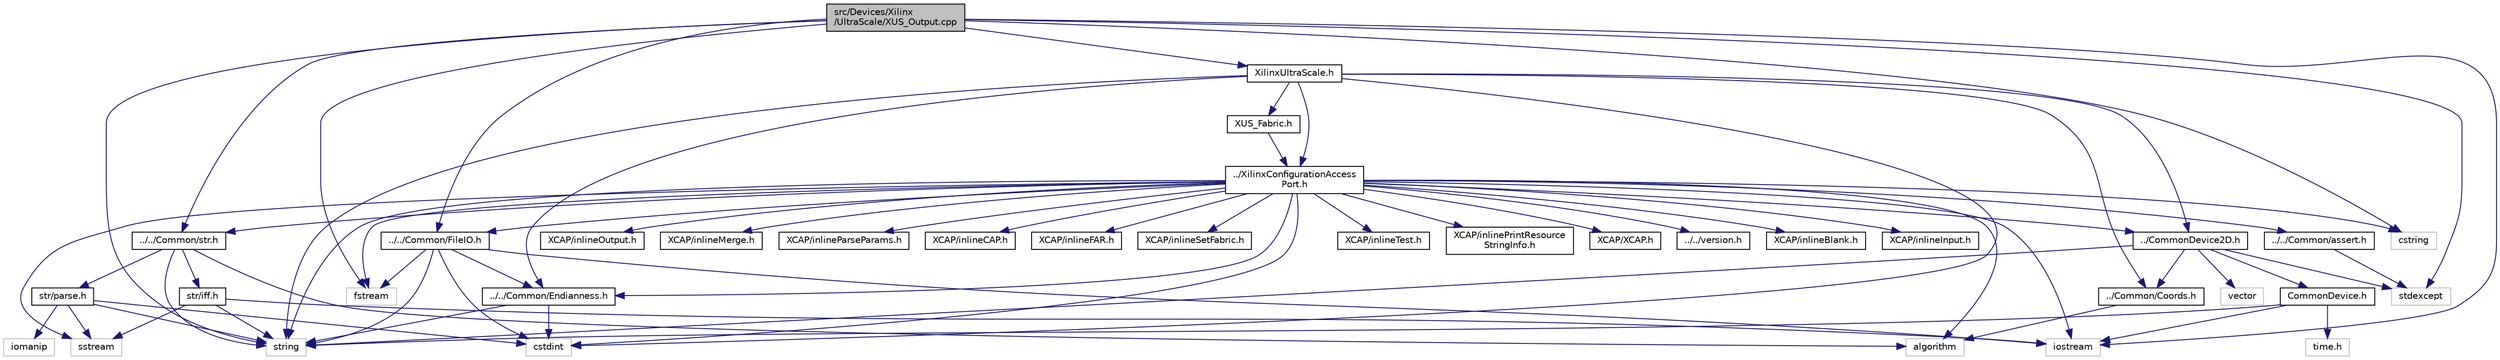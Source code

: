 digraph "src/Devices/Xilinx/UltraScale/XUS_Output.cpp"
{
 // INTERACTIVE_SVG=YES
 // LATEX_PDF_SIZE
  edge [fontname="Helvetica",fontsize="10",labelfontname="Helvetica",labelfontsize="10"];
  node [fontname="Helvetica",fontsize="10",shape=record];
  Node1 [label="src/Devices/Xilinx\l/UltraScale/XUS_Output.cpp",height=0.2,width=0.4,color="black", fillcolor="grey75", style="filled", fontcolor="black",tooltip=" "];
  Node1 -> Node2 [color="midnightblue",fontsize="10",style="solid",fontname="Helvetica"];
  Node2 [label="iostream",height=0.2,width=0.4,color="grey75", fillcolor="white", style="filled",tooltip=" "];
  Node1 -> Node3 [color="midnightblue",fontsize="10",style="solid",fontname="Helvetica"];
  Node3 [label="string",height=0.2,width=0.4,color="grey75", fillcolor="white", style="filled",tooltip=" "];
  Node1 -> Node4 [color="midnightblue",fontsize="10",style="solid",fontname="Helvetica"];
  Node4 [label="stdexcept",height=0.2,width=0.4,color="grey75", fillcolor="white", style="filled",tooltip=" "];
  Node1 -> Node5 [color="midnightblue",fontsize="10",style="solid",fontname="Helvetica"];
  Node5 [label="fstream",height=0.2,width=0.4,color="grey75", fillcolor="white", style="filled",tooltip=" "];
  Node1 -> Node6 [color="midnightblue",fontsize="10",style="solid",fontname="Helvetica"];
  Node6 [label="cstring",height=0.2,width=0.4,color="grey75", fillcolor="white", style="filled",tooltip=" "];
  Node1 -> Node7 [color="midnightblue",fontsize="10",style="solid",fontname="Helvetica"];
  Node7 [label="XilinxUltraScale.h",height=0.2,width=0.4,color="black", fillcolor="white", style="filled",URL="$XilinxUltraScale_8h.html",tooltip=" "];
  Node7 -> Node8 [color="midnightblue",fontsize="10",style="solid",fontname="Helvetica"];
  Node8 [label="cstdint",height=0.2,width=0.4,color="grey75", fillcolor="white", style="filled",tooltip=" "];
  Node7 -> Node3 [color="midnightblue",fontsize="10",style="solid",fontname="Helvetica"];
  Node7 -> Node9 [color="midnightblue",fontsize="10",style="solid",fontname="Helvetica"];
  Node9 [label="XUS_Fabric.h",height=0.2,width=0.4,color="black", fillcolor="white", style="filled",URL="$XUS__Fabric_8h.html",tooltip=" "];
  Node9 -> Node10 [color="midnightblue",fontsize="10",style="solid",fontname="Helvetica"];
  Node10 [label="../XilinxConfigurationAccess\lPort.h",height=0.2,width=0.4,color="black", fillcolor="white", style="filled",URL="$XilinxConfigurationAccessPort_8h.html",tooltip=" "];
  Node10 -> Node2 [color="midnightblue",fontsize="10",style="solid",fontname="Helvetica"];
  Node10 -> Node8 [color="midnightblue",fontsize="10",style="solid",fontname="Helvetica"];
  Node10 -> Node5 [color="midnightblue",fontsize="10",style="solid",fontname="Helvetica"];
  Node10 -> Node11 [color="midnightblue",fontsize="10",style="solid",fontname="Helvetica"];
  Node11 [label="algorithm",height=0.2,width=0.4,color="grey75", fillcolor="white", style="filled",tooltip=" "];
  Node10 -> Node3 [color="midnightblue",fontsize="10",style="solid",fontname="Helvetica"];
  Node10 -> Node12 [color="midnightblue",fontsize="10",style="solid",fontname="Helvetica"];
  Node12 [label="sstream",height=0.2,width=0.4,color="grey75", fillcolor="white", style="filled",tooltip=" "];
  Node10 -> Node6 [color="midnightblue",fontsize="10",style="solid",fontname="Helvetica"];
  Node10 -> Node13 [color="midnightblue",fontsize="10",style="solid",fontname="Helvetica"];
  Node13 [label="XCAP/XCAP.h",height=0.2,width=0.4,color="black", fillcolor="white", style="filled",URL="$XCAP_8h.html",tooltip=" "];
  Node10 -> Node14 [color="midnightblue",fontsize="10",style="solid",fontname="Helvetica"];
  Node14 [label="../CommonDevice2D.h",height=0.2,width=0.4,color="black", fillcolor="white", style="filled",URL="$CommonDevice2D_8h.html",tooltip=" "];
  Node14 -> Node3 [color="midnightblue",fontsize="10",style="solid",fontname="Helvetica"];
  Node14 -> Node15 [color="midnightblue",fontsize="10",style="solid",fontname="Helvetica"];
  Node15 [label="vector",height=0.2,width=0.4,color="grey75", fillcolor="white", style="filled",tooltip=" "];
  Node14 -> Node4 [color="midnightblue",fontsize="10",style="solid",fontname="Helvetica"];
  Node14 -> Node16 [color="midnightblue",fontsize="10",style="solid",fontname="Helvetica"];
  Node16 [label="CommonDevice.h",height=0.2,width=0.4,color="black", fillcolor="white", style="filled",URL="$CommonDevice_8h.html",tooltip=" "];
  Node16 -> Node2 [color="midnightblue",fontsize="10",style="solid",fontname="Helvetica"];
  Node16 -> Node3 [color="midnightblue",fontsize="10",style="solid",fontname="Helvetica"];
  Node16 -> Node17 [color="midnightblue",fontsize="10",style="solid",fontname="Helvetica"];
  Node17 [label="time.h",height=0.2,width=0.4,color="grey75", fillcolor="white", style="filled",tooltip=" "];
  Node14 -> Node18 [color="midnightblue",fontsize="10",style="solid",fontname="Helvetica"];
  Node18 [label="../Common/Coords.h",height=0.2,width=0.4,color="black", fillcolor="white", style="filled",URL="$Coords_8h.html",tooltip=" "];
  Node18 -> Node11 [color="midnightblue",fontsize="10",style="solid",fontname="Helvetica"];
  Node10 -> Node19 [color="midnightblue",fontsize="10",style="solid",fontname="Helvetica"];
  Node19 [label="../../Common/Endianness.h",height=0.2,width=0.4,color="black", fillcolor="white", style="filled",URL="$Endianness_8h.html",tooltip=" "];
  Node19 -> Node8 [color="midnightblue",fontsize="10",style="solid",fontname="Helvetica"];
  Node19 -> Node3 [color="midnightblue",fontsize="10",style="solid",fontname="Helvetica"];
  Node10 -> Node20 [color="midnightblue",fontsize="10",style="solid",fontname="Helvetica"];
  Node20 [label="../../Common/assert.h",height=0.2,width=0.4,color="black", fillcolor="white", style="filled",URL="$assert_8h.html",tooltip=" "];
  Node20 -> Node4 [color="midnightblue",fontsize="10",style="solid",fontname="Helvetica"];
  Node10 -> Node21 [color="midnightblue",fontsize="10",style="solid",fontname="Helvetica"];
  Node21 [label="../../Common/FileIO.h",height=0.2,width=0.4,color="black", fillcolor="white", style="filled",URL="$FileIO_8h.html",tooltip=" "];
  Node21 -> Node2 [color="midnightblue",fontsize="10",style="solid",fontname="Helvetica"];
  Node21 -> Node8 [color="midnightblue",fontsize="10",style="solid",fontname="Helvetica"];
  Node21 -> Node5 [color="midnightblue",fontsize="10",style="solid",fontname="Helvetica"];
  Node21 -> Node3 [color="midnightblue",fontsize="10",style="solid",fontname="Helvetica"];
  Node21 -> Node19 [color="midnightblue",fontsize="10",style="solid",fontname="Helvetica"];
  Node10 -> Node22 [color="midnightblue",fontsize="10",style="solid",fontname="Helvetica"];
  Node22 [label="../../Common/str.h",height=0.2,width=0.4,color="black", fillcolor="white", style="filled",URL="$str_8h.html",tooltip=" "];
  Node22 -> Node11 [color="midnightblue",fontsize="10",style="solid",fontname="Helvetica"];
  Node22 -> Node3 [color="midnightblue",fontsize="10",style="solid",fontname="Helvetica"];
  Node22 -> Node23 [color="midnightblue",fontsize="10",style="solid",fontname="Helvetica"];
  Node23 [label="str/iff.h",height=0.2,width=0.4,color="black", fillcolor="white", style="filled",URL="$iff_8h.html",tooltip=" "];
  Node23 -> Node2 [color="midnightblue",fontsize="10",style="solid",fontname="Helvetica"];
  Node23 -> Node3 [color="midnightblue",fontsize="10",style="solid",fontname="Helvetica"];
  Node23 -> Node12 [color="midnightblue",fontsize="10",style="solid",fontname="Helvetica"];
  Node22 -> Node24 [color="midnightblue",fontsize="10",style="solid",fontname="Helvetica"];
  Node24 [label="str/parse.h",height=0.2,width=0.4,color="black", fillcolor="white", style="filled",URL="$parse_8h.html",tooltip=" "];
  Node24 -> Node8 [color="midnightblue",fontsize="10",style="solid",fontname="Helvetica"];
  Node24 -> Node3 [color="midnightblue",fontsize="10",style="solid",fontname="Helvetica"];
  Node24 -> Node25 [color="midnightblue",fontsize="10",style="solid",fontname="Helvetica"];
  Node25 [label="iomanip",height=0.2,width=0.4,color="grey75", fillcolor="white", style="filled",tooltip=" "];
  Node24 -> Node12 [color="midnightblue",fontsize="10",style="solid",fontname="Helvetica"];
  Node10 -> Node26 [color="midnightblue",fontsize="10",style="solid",fontname="Helvetica"];
  Node26 [label="../../version.h",height=0.2,width=0.4,color="black", fillcolor="white", style="filled",URL="$version_8h.html",tooltip=" "];
  Node10 -> Node27 [color="midnightblue",fontsize="10",style="solid",fontname="Helvetica"];
  Node27 [label="XCAP/inlineBlank.h",height=0.2,width=0.4,color="black", fillcolor="white", style="filled",URL="$inlineBlank_8h.html",tooltip=" "];
  Node10 -> Node28 [color="midnightblue",fontsize="10",style="solid",fontname="Helvetica"];
  Node28 [label="XCAP/inlineInput.h",height=0.2,width=0.4,color="black", fillcolor="white", style="filled",URL="$inlineInput_8h.html",tooltip=" "];
  Node10 -> Node29 [color="midnightblue",fontsize="10",style="solid",fontname="Helvetica"];
  Node29 [label="XCAP/inlineOutput.h",height=0.2,width=0.4,color="black", fillcolor="white", style="filled",URL="$inlineOutput_8h.html",tooltip=" "];
  Node10 -> Node30 [color="midnightblue",fontsize="10",style="solid",fontname="Helvetica"];
  Node30 [label="XCAP/inlineMerge.h",height=0.2,width=0.4,color="black", fillcolor="white", style="filled",URL="$inlineMerge_8h.html",tooltip=" "];
  Node10 -> Node31 [color="midnightblue",fontsize="10",style="solid",fontname="Helvetica"];
  Node31 [label="XCAP/inlineParseParams.h",height=0.2,width=0.4,color="black", fillcolor="white", style="filled",URL="$inlineParseParams_8h.html",tooltip=" "];
  Node10 -> Node32 [color="midnightblue",fontsize="10",style="solid",fontname="Helvetica"];
  Node32 [label="XCAP/inlineCAP.h",height=0.2,width=0.4,color="black", fillcolor="white", style="filled",URL="$inlineCAP_8h.html",tooltip=" "];
  Node10 -> Node33 [color="midnightblue",fontsize="10",style="solid",fontname="Helvetica"];
  Node33 [label="XCAP/inlineFAR.h",height=0.2,width=0.4,color="black", fillcolor="white", style="filled",URL="$inlineFAR_8h.html",tooltip=" "];
  Node10 -> Node34 [color="midnightblue",fontsize="10",style="solid",fontname="Helvetica"];
  Node34 [label="XCAP/inlineSetFabric.h",height=0.2,width=0.4,color="black", fillcolor="white", style="filled",URL="$inlineSetFabric_8h.html",tooltip=" "];
  Node10 -> Node35 [color="midnightblue",fontsize="10",style="solid",fontname="Helvetica"];
  Node35 [label="XCAP/inlineTest.h",height=0.2,width=0.4,color="black", fillcolor="white", style="filled",URL="$inlineTest_8h.html",tooltip=" "];
  Node10 -> Node36 [color="midnightblue",fontsize="10",style="solid",fontname="Helvetica"];
  Node36 [label="XCAP/inlinePrintResource\lStringInfo.h",height=0.2,width=0.4,color="black", fillcolor="white", style="filled",URL="$inlinePrintResourceStringInfo_8h.html",tooltip=" "];
  Node7 -> Node14 [color="midnightblue",fontsize="10",style="solid",fontname="Helvetica"];
  Node7 -> Node10 [color="midnightblue",fontsize="10",style="solid",fontname="Helvetica"];
  Node7 -> Node19 [color="midnightblue",fontsize="10",style="solid",fontname="Helvetica"];
  Node7 -> Node18 [color="midnightblue",fontsize="10",style="solid",fontname="Helvetica"];
  Node1 -> Node21 [color="midnightblue",fontsize="10",style="solid",fontname="Helvetica"];
  Node1 -> Node22 [color="midnightblue",fontsize="10",style="solid",fontname="Helvetica"];
}
